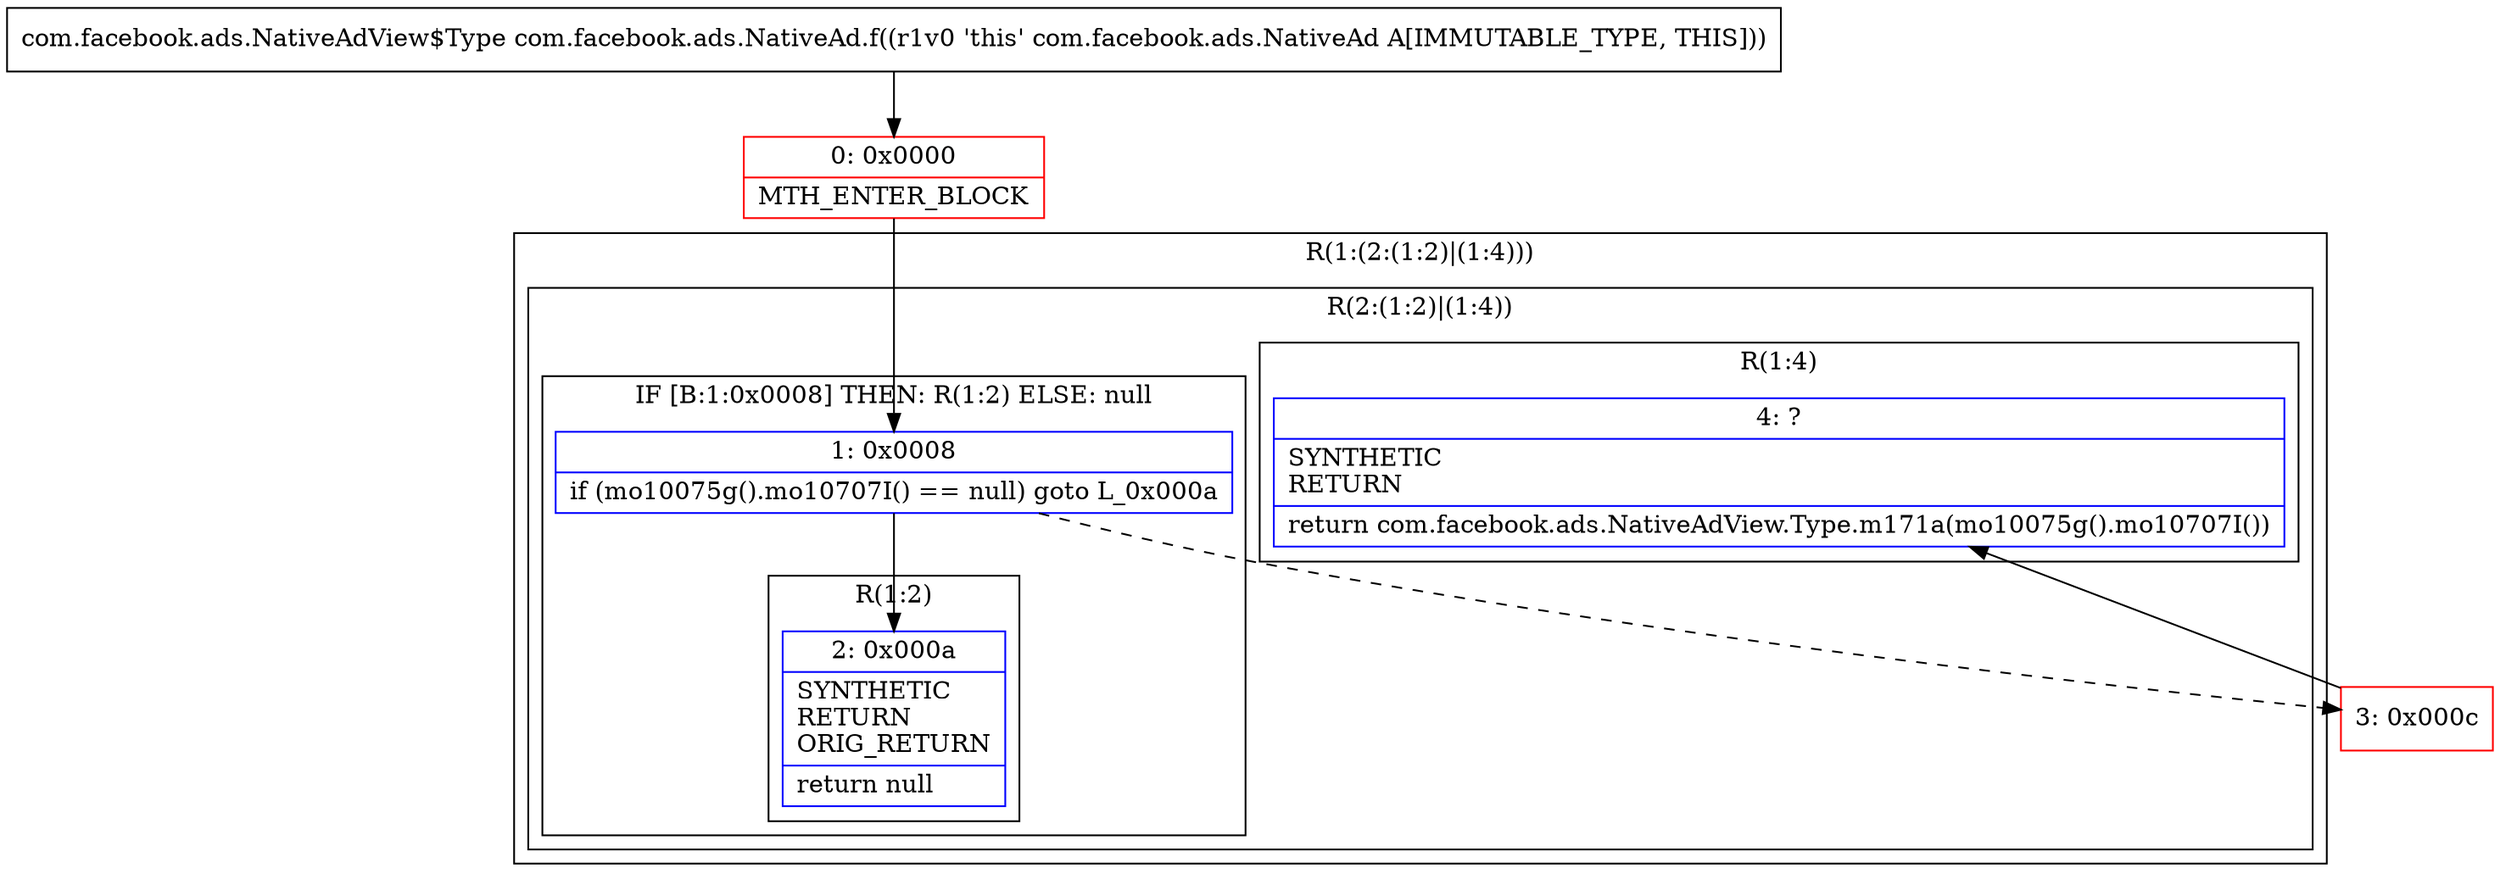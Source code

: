 digraph "CFG forcom.facebook.ads.NativeAd.f()Lcom\/facebook\/ads\/NativeAdView$Type;" {
subgraph cluster_Region_398785283 {
label = "R(1:(2:(1:2)|(1:4)))";
node [shape=record,color=blue];
subgraph cluster_Region_1291986792 {
label = "R(2:(1:2)|(1:4))";
node [shape=record,color=blue];
subgraph cluster_IfRegion_12312288 {
label = "IF [B:1:0x0008] THEN: R(1:2) ELSE: null";
node [shape=record,color=blue];
Node_1 [shape=record,label="{1\:\ 0x0008|if (mo10075g().mo10707I() == null) goto L_0x000a\l}"];
subgraph cluster_Region_1153817300 {
label = "R(1:2)";
node [shape=record,color=blue];
Node_2 [shape=record,label="{2\:\ 0x000a|SYNTHETIC\lRETURN\lORIG_RETURN\l|return null\l}"];
}
}
subgraph cluster_Region_1961438636 {
label = "R(1:4)";
node [shape=record,color=blue];
Node_4 [shape=record,label="{4\:\ ?|SYNTHETIC\lRETURN\l|return com.facebook.ads.NativeAdView.Type.m171a(mo10075g().mo10707I())\l}"];
}
}
}
Node_0 [shape=record,color=red,label="{0\:\ 0x0000|MTH_ENTER_BLOCK\l}"];
Node_3 [shape=record,color=red,label="{3\:\ 0x000c}"];
MethodNode[shape=record,label="{com.facebook.ads.NativeAdView$Type com.facebook.ads.NativeAd.f((r1v0 'this' com.facebook.ads.NativeAd A[IMMUTABLE_TYPE, THIS])) }"];
MethodNode -> Node_0;
Node_1 -> Node_2;
Node_1 -> Node_3[style=dashed];
Node_0 -> Node_1;
Node_3 -> Node_4;
}

